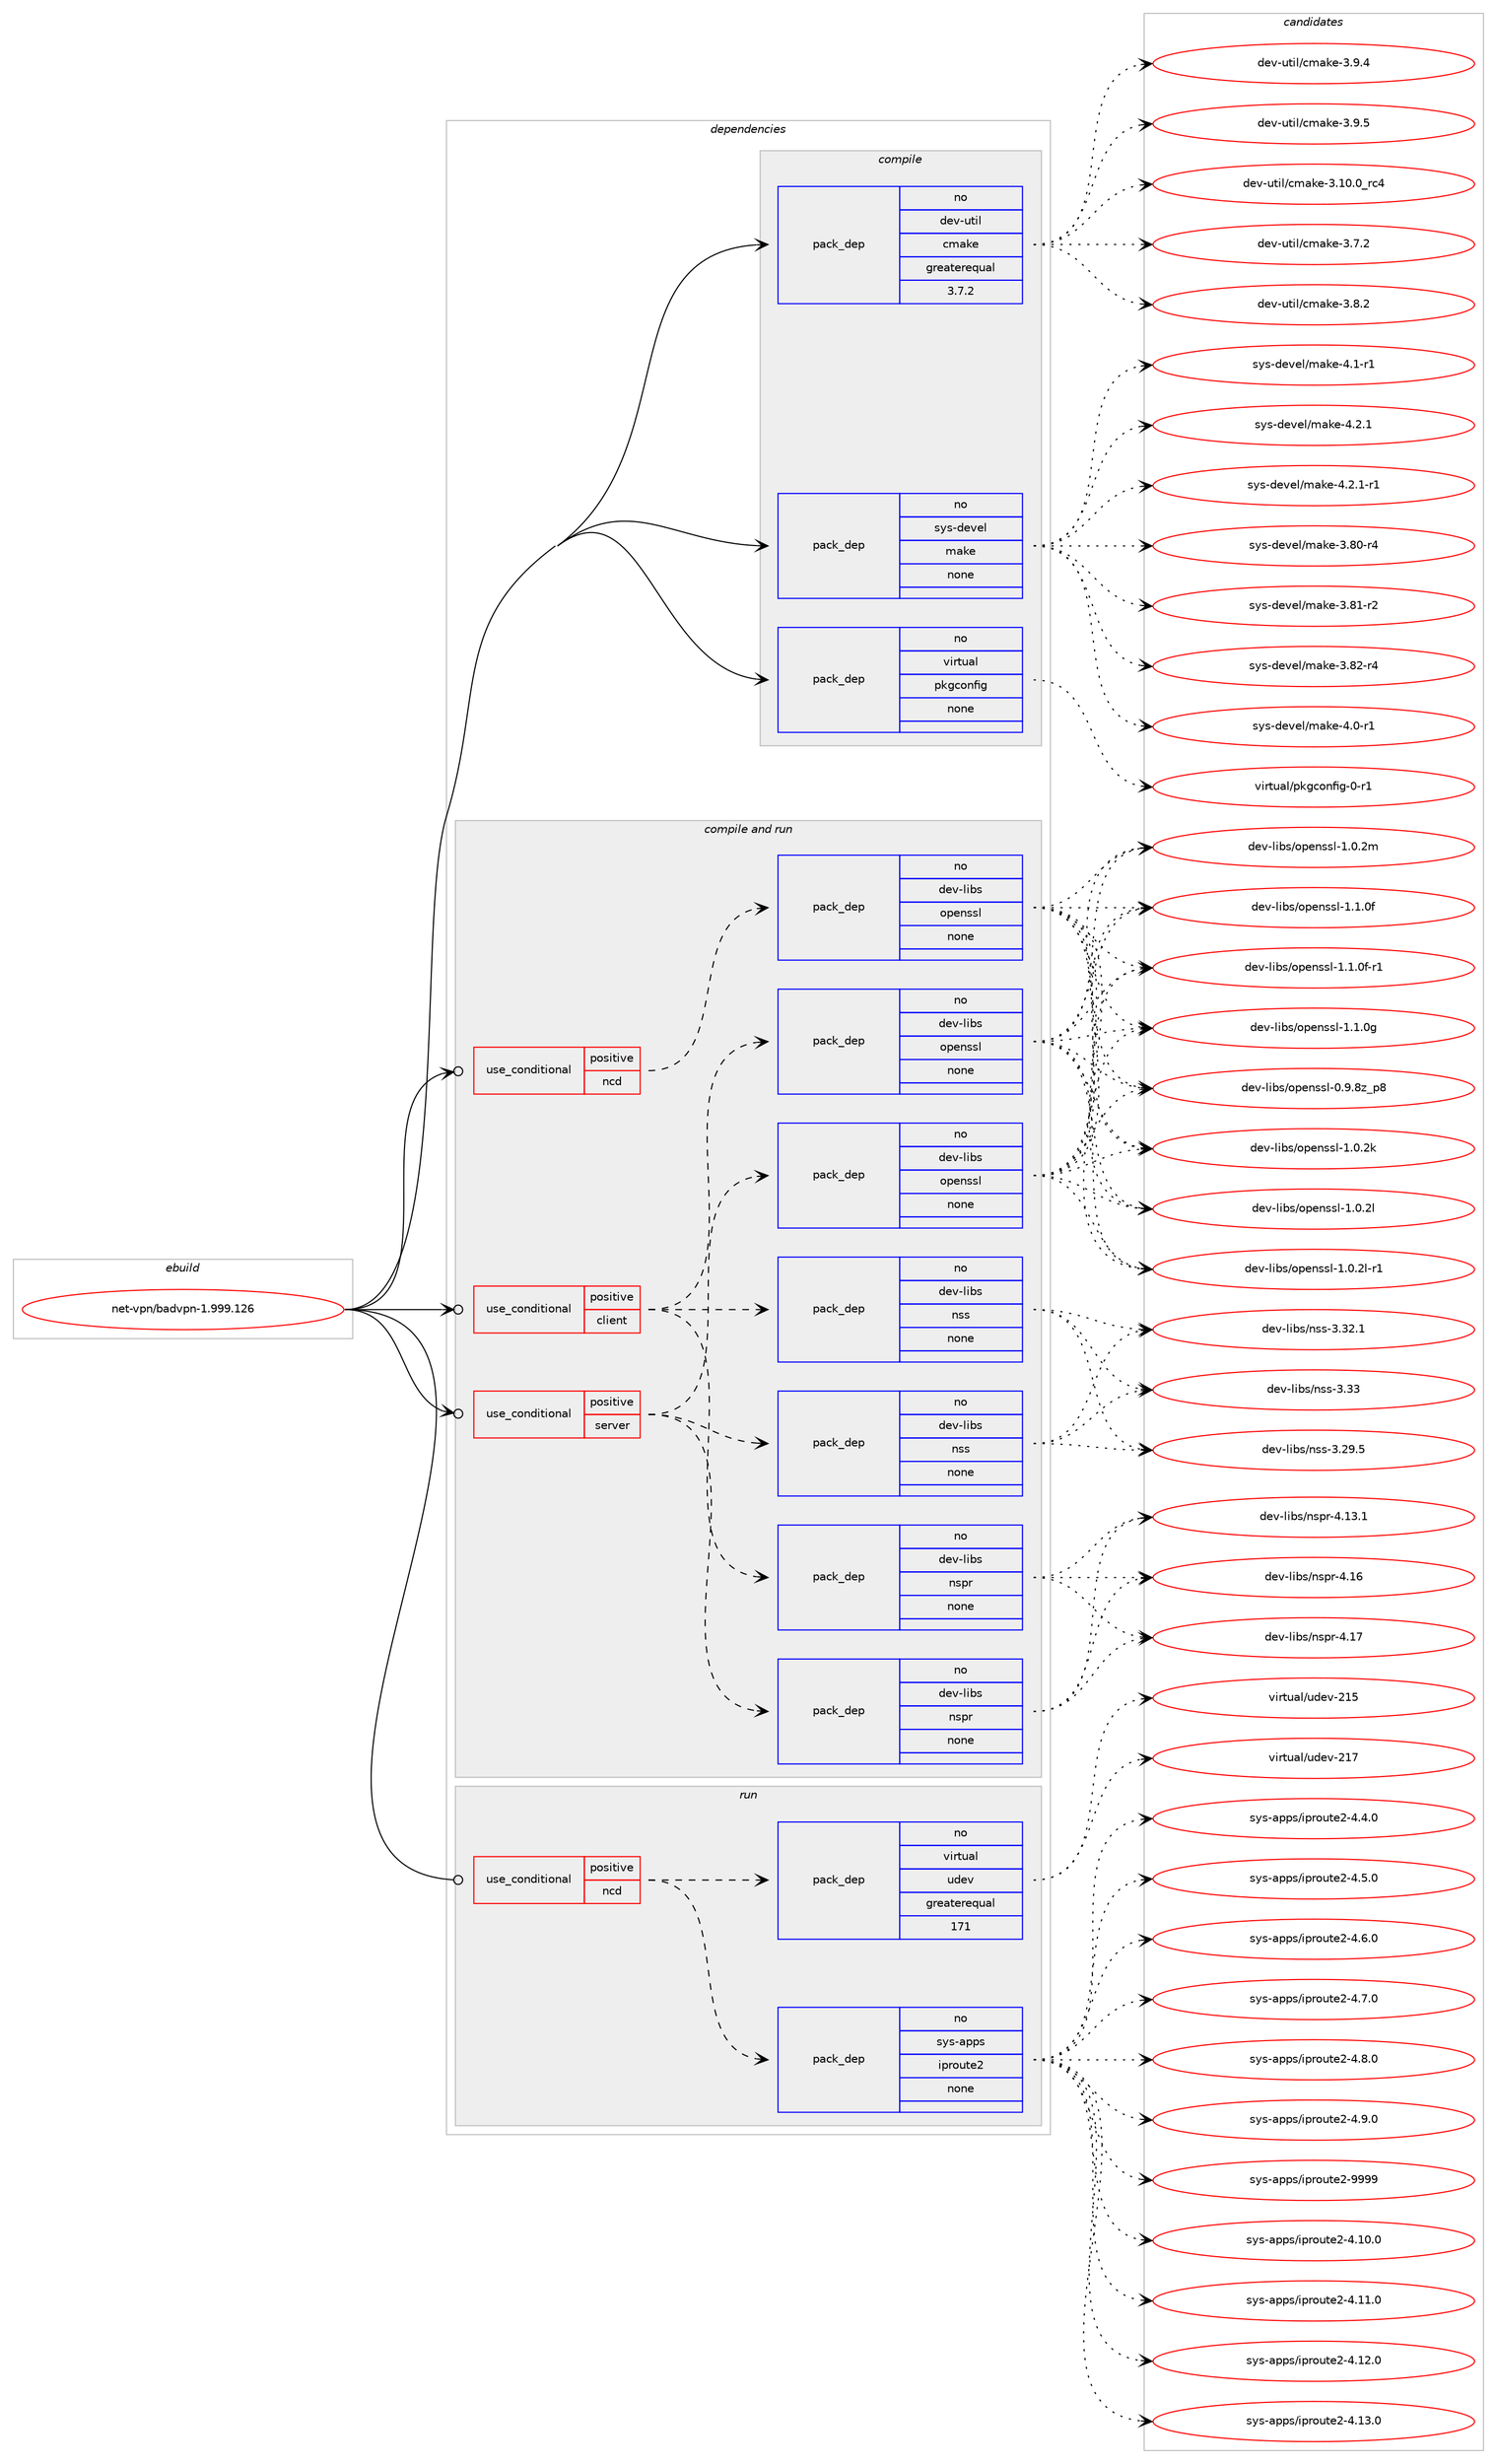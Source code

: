 digraph prolog {

# *************
# Graph options
# *************

newrank=true;
concentrate=true;
compound=true;
graph [rankdir=LR,fontname=Helvetica,fontsize=10,ranksep=1.5];#, ranksep=2.5, nodesep=0.2];
edge  [arrowhead=vee];
node  [fontname=Helvetica,fontsize=10];

# **********
# The ebuild
# **********

subgraph cluster_leftcol {
color=gray;
rank=same;
label=<<i>ebuild</i>>;
id [label="net-vpn/badvpn-1.999.126", color=red, width=4, href="../net-vpn/badvpn-1.999.126.svg"];
}

# ****************
# The dependencies
# ****************

subgraph cluster_midcol {
color=gray;
label=<<i>dependencies</i>>;
subgraph cluster_compile {
fillcolor="#eeeeee";
style=filled;
label=<<i>compile</i>>;
subgraph pack321796 {
dependency437397 [label=<<TABLE BORDER="0" CELLBORDER="1" CELLSPACING="0" CELLPADDING="4" WIDTH="220"><TR><TD ROWSPAN="6" CELLPADDING="30">pack_dep</TD></TR><TR><TD WIDTH="110">no</TD></TR><TR><TD>dev-util</TD></TR><TR><TD>cmake</TD></TR><TR><TD>greaterequal</TD></TR><TR><TD>3.7.2</TD></TR></TABLE>>, shape=none, color=blue];
}
id:e -> dependency437397:w [weight=20,style="solid",arrowhead="vee"];
subgraph pack321797 {
dependency437398 [label=<<TABLE BORDER="0" CELLBORDER="1" CELLSPACING="0" CELLPADDING="4" WIDTH="220"><TR><TD ROWSPAN="6" CELLPADDING="30">pack_dep</TD></TR><TR><TD WIDTH="110">no</TD></TR><TR><TD>sys-devel</TD></TR><TR><TD>make</TD></TR><TR><TD>none</TD></TR><TR><TD></TD></TR></TABLE>>, shape=none, color=blue];
}
id:e -> dependency437398:w [weight=20,style="solid",arrowhead="vee"];
subgraph pack321798 {
dependency437399 [label=<<TABLE BORDER="0" CELLBORDER="1" CELLSPACING="0" CELLPADDING="4" WIDTH="220"><TR><TD ROWSPAN="6" CELLPADDING="30">pack_dep</TD></TR><TR><TD WIDTH="110">no</TD></TR><TR><TD>virtual</TD></TR><TR><TD>pkgconfig</TD></TR><TR><TD>none</TD></TR><TR><TD></TD></TR></TABLE>>, shape=none, color=blue];
}
id:e -> dependency437399:w [weight=20,style="solid",arrowhead="vee"];
}
subgraph cluster_compileandrun {
fillcolor="#eeeeee";
style=filled;
label=<<i>compile and run</i>>;
subgraph cond108020 {
dependency437400 [label=<<TABLE BORDER="0" CELLBORDER="1" CELLSPACING="0" CELLPADDING="4"><TR><TD ROWSPAN="3" CELLPADDING="10">use_conditional</TD></TR><TR><TD>positive</TD></TR><TR><TD>client</TD></TR></TABLE>>, shape=none, color=red];
subgraph pack321799 {
dependency437401 [label=<<TABLE BORDER="0" CELLBORDER="1" CELLSPACING="0" CELLPADDING="4" WIDTH="220"><TR><TD ROWSPAN="6" CELLPADDING="30">pack_dep</TD></TR><TR><TD WIDTH="110">no</TD></TR><TR><TD>dev-libs</TD></TR><TR><TD>nspr</TD></TR><TR><TD>none</TD></TR><TR><TD></TD></TR></TABLE>>, shape=none, color=blue];
}
dependency437400:e -> dependency437401:w [weight=20,style="dashed",arrowhead="vee"];
subgraph pack321800 {
dependency437402 [label=<<TABLE BORDER="0" CELLBORDER="1" CELLSPACING="0" CELLPADDING="4" WIDTH="220"><TR><TD ROWSPAN="6" CELLPADDING="30">pack_dep</TD></TR><TR><TD WIDTH="110">no</TD></TR><TR><TD>dev-libs</TD></TR><TR><TD>nss</TD></TR><TR><TD>none</TD></TR><TR><TD></TD></TR></TABLE>>, shape=none, color=blue];
}
dependency437400:e -> dependency437402:w [weight=20,style="dashed",arrowhead="vee"];
subgraph pack321801 {
dependency437403 [label=<<TABLE BORDER="0" CELLBORDER="1" CELLSPACING="0" CELLPADDING="4" WIDTH="220"><TR><TD ROWSPAN="6" CELLPADDING="30">pack_dep</TD></TR><TR><TD WIDTH="110">no</TD></TR><TR><TD>dev-libs</TD></TR><TR><TD>openssl</TD></TR><TR><TD>none</TD></TR><TR><TD></TD></TR></TABLE>>, shape=none, color=blue];
}
dependency437400:e -> dependency437403:w [weight=20,style="dashed",arrowhead="vee"];
}
id:e -> dependency437400:w [weight=20,style="solid",arrowhead="odotvee"];
subgraph cond108021 {
dependency437404 [label=<<TABLE BORDER="0" CELLBORDER="1" CELLSPACING="0" CELLPADDING="4"><TR><TD ROWSPAN="3" CELLPADDING="10">use_conditional</TD></TR><TR><TD>positive</TD></TR><TR><TD>ncd</TD></TR></TABLE>>, shape=none, color=red];
subgraph pack321802 {
dependency437405 [label=<<TABLE BORDER="0" CELLBORDER="1" CELLSPACING="0" CELLPADDING="4" WIDTH="220"><TR><TD ROWSPAN="6" CELLPADDING="30">pack_dep</TD></TR><TR><TD WIDTH="110">no</TD></TR><TR><TD>dev-libs</TD></TR><TR><TD>openssl</TD></TR><TR><TD>none</TD></TR><TR><TD></TD></TR></TABLE>>, shape=none, color=blue];
}
dependency437404:e -> dependency437405:w [weight=20,style="dashed",arrowhead="vee"];
}
id:e -> dependency437404:w [weight=20,style="solid",arrowhead="odotvee"];
subgraph cond108022 {
dependency437406 [label=<<TABLE BORDER="0" CELLBORDER="1" CELLSPACING="0" CELLPADDING="4"><TR><TD ROWSPAN="3" CELLPADDING="10">use_conditional</TD></TR><TR><TD>positive</TD></TR><TR><TD>server</TD></TR></TABLE>>, shape=none, color=red];
subgraph pack321803 {
dependency437407 [label=<<TABLE BORDER="0" CELLBORDER="1" CELLSPACING="0" CELLPADDING="4" WIDTH="220"><TR><TD ROWSPAN="6" CELLPADDING="30">pack_dep</TD></TR><TR><TD WIDTH="110">no</TD></TR><TR><TD>dev-libs</TD></TR><TR><TD>nspr</TD></TR><TR><TD>none</TD></TR><TR><TD></TD></TR></TABLE>>, shape=none, color=blue];
}
dependency437406:e -> dependency437407:w [weight=20,style="dashed",arrowhead="vee"];
subgraph pack321804 {
dependency437408 [label=<<TABLE BORDER="0" CELLBORDER="1" CELLSPACING="0" CELLPADDING="4" WIDTH="220"><TR><TD ROWSPAN="6" CELLPADDING="30">pack_dep</TD></TR><TR><TD WIDTH="110">no</TD></TR><TR><TD>dev-libs</TD></TR><TR><TD>nss</TD></TR><TR><TD>none</TD></TR><TR><TD></TD></TR></TABLE>>, shape=none, color=blue];
}
dependency437406:e -> dependency437408:w [weight=20,style="dashed",arrowhead="vee"];
subgraph pack321805 {
dependency437409 [label=<<TABLE BORDER="0" CELLBORDER="1" CELLSPACING="0" CELLPADDING="4" WIDTH="220"><TR><TD ROWSPAN="6" CELLPADDING="30">pack_dep</TD></TR><TR><TD WIDTH="110">no</TD></TR><TR><TD>dev-libs</TD></TR><TR><TD>openssl</TD></TR><TR><TD>none</TD></TR><TR><TD></TD></TR></TABLE>>, shape=none, color=blue];
}
dependency437406:e -> dependency437409:w [weight=20,style="dashed",arrowhead="vee"];
}
id:e -> dependency437406:w [weight=20,style="solid",arrowhead="odotvee"];
}
subgraph cluster_run {
fillcolor="#eeeeee";
style=filled;
label=<<i>run</i>>;
subgraph cond108023 {
dependency437410 [label=<<TABLE BORDER="0" CELLBORDER="1" CELLSPACING="0" CELLPADDING="4"><TR><TD ROWSPAN="3" CELLPADDING="10">use_conditional</TD></TR><TR><TD>positive</TD></TR><TR><TD>ncd</TD></TR></TABLE>>, shape=none, color=red];
subgraph pack321806 {
dependency437411 [label=<<TABLE BORDER="0" CELLBORDER="1" CELLSPACING="0" CELLPADDING="4" WIDTH="220"><TR><TD ROWSPAN="6" CELLPADDING="30">pack_dep</TD></TR><TR><TD WIDTH="110">no</TD></TR><TR><TD>sys-apps</TD></TR><TR><TD>iproute2</TD></TR><TR><TD>none</TD></TR><TR><TD></TD></TR></TABLE>>, shape=none, color=blue];
}
dependency437410:e -> dependency437411:w [weight=20,style="dashed",arrowhead="vee"];
subgraph pack321807 {
dependency437412 [label=<<TABLE BORDER="0" CELLBORDER="1" CELLSPACING="0" CELLPADDING="4" WIDTH="220"><TR><TD ROWSPAN="6" CELLPADDING="30">pack_dep</TD></TR><TR><TD WIDTH="110">no</TD></TR><TR><TD>virtual</TD></TR><TR><TD>udev</TD></TR><TR><TD>greaterequal</TD></TR><TR><TD>171</TD></TR></TABLE>>, shape=none, color=blue];
}
dependency437410:e -> dependency437412:w [weight=20,style="dashed",arrowhead="vee"];
}
id:e -> dependency437410:w [weight=20,style="solid",arrowhead="odot"];
}
}

# **************
# The candidates
# **************

subgraph cluster_choices {
rank=same;
color=gray;
label=<<i>candidates</i>>;

subgraph choice321796 {
color=black;
nodesep=1;
choice1001011184511711610510847991099710710145514649484648951149952 [label="dev-util/cmake-3.10.0_rc4", color=red, width=4,href="../dev-util/cmake-3.10.0_rc4.svg"];
choice10010111845117116105108479910997107101455146554650 [label="dev-util/cmake-3.7.2", color=red, width=4,href="../dev-util/cmake-3.7.2.svg"];
choice10010111845117116105108479910997107101455146564650 [label="dev-util/cmake-3.8.2", color=red, width=4,href="../dev-util/cmake-3.8.2.svg"];
choice10010111845117116105108479910997107101455146574652 [label="dev-util/cmake-3.9.4", color=red, width=4,href="../dev-util/cmake-3.9.4.svg"];
choice10010111845117116105108479910997107101455146574653 [label="dev-util/cmake-3.9.5", color=red, width=4,href="../dev-util/cmake-3.9.5.svg"];
dependency437397:e -> choice1001011184511711610510847991099710710145514649484648951149952:w [style=dotted,weight="100"];
dependency437397:e -> choice10010111845117116105108479910997107101455146554650:w [style=dotted,weight="100"];
dependency437397:e -> choice10010111845117116105108479910997107101455146564650:w [style=dotted,weight="100"];
dependency437397:e -> choice10010111845117116105108479910997107101455146574652:w [style=dotted,weight="100"];
dependency437397:e -> choice10010111845117116105108479910997107101455146574653:w [style=dotted,weight="100"];
}
subgraph choice321797 {
color=black;
nodesep=1;
choice11512111545100101118101108471099710710145514656484511452 [label="sys-devel/make-3.80-r4", color=red, width=4,href="../sys-devel/make-3.80-r4.svg"];
choice11512111545100101118101108471099710710145514656494511450 [label="sys-devel/make-3.81-r2", color=red, width=4,href="../sys-devel/make-3.81-r2.svg"];
choice11512111545100101118101108471099710710145514656504511452 [label="sys-devel/make-3.82-r4", color=red, width=4,href="../sys-devel/make-3.82-r4.svg"];
choice115121115451001011181011084710997107101455246484511449 [label="sys-devel/make-4.0-r1", color=red, width=4,href="../sys-devel/make-4.0-r1.svg"];
choice115121115451001011181011084710997107101455246494511449 [label="sys-devel/make-4.1-r1", color=red, width=4,href="../sys-devel/make-4.1-r1.svg"];
choice115121115451001011181011084710997107101455246504649 [label="sys-devel/make-4.2.1", color=red, width=4,href="../sys-devel/make-4.2.1.svg"];
choice1151211154510010111810110847109971071014552465046494511449 [label="sys-devel/make-4.2.1-r1", color=red, width=4,href="../sys-devel/make-4.2.1-r1.svg"];
dependency437398:e -> choice11512111545100101118101108471099710710145514656484511452:w [style=dotted,weight="100"];
dependency437398:e -> choice11512111545100101118101108471099710710145514656494511450:w [style=dotted,weight="100"];
dependency437398:e -> choice11512111545100101118101108471099710710145514656504511452:w [style=dotted,weight="100"];
dependency437398:e -> choice115121115451001011181011084710997107101455246484511449:w [style=dotted,weight="100"];
dependency437398:e -> choice115121115451001011181011084710997107101455246494511449:w [style=dotted,weight="100"];
dependency437398:e -> choice115121115451001011181011084710997107101455246504649:w [style=dotted,weight="100"];
dependency437398:e -> choice1151211154510010111810110847109971071014552465046494511449:w [style=dotted,weight="100"];
}
subgraph choice321798 {
color=black;
nodesep=1;
choice11810511411611797108471121071039911111010210510345484511449 [label="virtual/pkgconfig-0-r1", color=red, width=4,href="../virtual/pkgconfig-0-r1.svg"];
dependency437399:e -> choice11810511411611797108471121071039911111010210510345484511449:w [style=dotted,weight="100"];
}
subgraph choice321799 {
color=black;
nodesep=1;
choice10010111845108105981154711011511211445524649514649 [label="dev-libs/nspr-4.13.1", color=red, width=4,href="../dev-libs/nspr-4.13.1.svg"];
choice1001011184510810598115471101151121144552464954 [label="dev-libs/nspr-4.16", color=red, width=4,href="../dev-libs/nspr-4.16.svg"];
choice1001011184510810598115471101151121144552464955 [label="dev-libs/nspr-4.17", color=red, width=4,href="../dev-libs/nspr-4.17.svg"];
dependency437401:e -> choice10010111845108105981154711011511211445524649514649:w [style=dotted,weight="100"];
dependency437401:e -> choice1001011184510810598115471101151121144552464954:w [style=dotted,weight="100"];
dependency437401:e -> choice1001011184510810598115471101151121144552464955:w [style=dotted,weight="100"];
}
subgraph choice321800 {
color=black;
nodesep=1;
choice10010111845108105981154711011511545514650574653 [label="dev-libs/nss-3.29.5", color=red, width=4,href="../dev-libs/nss-3.29.5.svg"];
choice10010111845108105981154711011511545514651504649 [label="dev-libs/nss-3.32.1", color=red, width=4,href="../dev-libs/nss-3.32.1.svg"];
choice1001011184510810598115471101151154551465151 [label="dev-libs/nss-3.33", color=red, width=4,href="../dev-libs/nss-3.33.svg"];
dependency437402:e -> choice10010111845108105981154711011511545514650574653:w [style=dotted,weight="100"];
dependency437402:e -> choice10010111845108105981154711011511545514651504649:w [style=dotted,weight="100"];
dependency437402:e -> choice1001011184510810598115471101151154551465151:w [style=dotted,weight="100"];
}
subgraph choice321801 {
color=black;
nodesep=1;
choice1001011184510810598115471111121011101151151084548465746561229511256 [label="dev-libs/openssl-0.9.8z_p8", color=red, width=4,href="../dev-libs/openssl-0.9.8z_p8.svg"];
choice100101118451081059811547111112101110115115108454946484650107 [label="dev-libs/openssl-1.0.2k", color=red, width=4,href="../dev-libs/openssl-1.0.2k.svg"];
choice100101118451081059811547111112101110115115108454946484650108 [label="dev-libs/openssl-1.0.2l", color=red, width=4,href="../dev-libs/openssl-1.0.2l.svg"];
choice1001011184510810598115471111121011101151151084549464846501084511449 [label="dev-libs/openssl-1.0.2l-r1", color=red, width=4,href="../dev-libs/openssl-1.0.2l-r1.svg"];
choice100101118451081059811547111112101110115115108454946484650109 [label="dev-libs/openssl-1.0.2m", color=red, width=4,href="../dev-libs/openssl-1.0.2m.svg"];
choice100101118451081059811547111112101110115115108454946494648102 [label="dev-libs/openssl-1.1.0f", color=red, width=4,href="../dev-libs/openssl-1.1.0f.svg"];
choice1001011184510810598115471111121011101151151084549464946481024511449 [label="dev-libs/openssl-1.1.0f-r1", color=red, width=4,href="../dev-libs/openssl-1.1.0f-r1.svg"];
choice100101118451081059811547111112101110115115108454946494648103 [label="dev-libs/openssl-1.1.0g", color=red, width=4,href="../dev-libs/openssl-1.1.0g.svg"];
dependency437403:e -> choice1001011184510810598115471111121011101151151084548465746561229511256:w [style=dotted,weight="100"];
dependency437403:e -> choice100101118451081059811547111112101110115115108454946484650107:w [style=dotted,weight="100"];
dependency437403:e -> choice100101118451081059811547111112101110115115108454946484650108:w [style=dotted,weight="100"];
dependency437403:e -> choice1001011184510810598115471111121011101151151084549464846501084511449:w [style=dotted,weight="100"];
dependency437403:e -> choice100101118451081059811547111112101110115115108454946484650109:w [style=dotted,weight="100"];
dependency437403:e -> choice100101118451081059811547111112101110115115108454946494648102:w [style=dotted,weight="100"];
dependency437403:e -> choice1001011184510810598115471111121011101151151084549464946481024511449:w [style=dotted,weight="100"];
dependency437403:e -> choice100101118451081059811547111112101110115115108454946494648103:w [style=dotted,weight="100"];
}
subgraph choice321802 {
color=black;
nodesep=1;
choice1001011184510810598115471111121011101151151084548465746561229511256 [label="dev-libs/openssl-0.9.8z_p8", color=red, width=4,href="../dev-libs/openssl-0.9.8z_p8.svg"];
choice100101118451081059811547111112101110115115108454946484650107 [label="dev-libs/openssl-1.0.2k", color=red, width=4,href="../dev-libs/openssl-1.0.2k.svg"];
choice100101118451081059811547111112101110115115108454946484650108 [label="dev-libs/openssl-1.0.2l", color=red, width=4,href="../dev-libs/openssl-1.0.2l.svg"];
choice1001011184510810598115471111121011101151151084549464846501084511449 [label="dev-libs/openssl-1.0.2l-r1", color=red, width=4,href="../dev-libs/openssl-1.0.2l-r1.svg"];
choice100101118451081059811547111112101110115115108454946484650109 [label="dev-libs/openssl-1.0.2m", color=red, width=4,href="../dev-libs/openssl-1.0.2m.svg"];
choice100101118451081059811547111112101110115115108454946494648102 [label="dev-libs/openssl-1.1.0f", color=red, width=4,href="../dev-libs/openssl-1.1.0f.svg"];
choice1001011184510810598115471111121011101151151084549464946481024511449 [label="dev-libs/openssl-1.1.0f-r1", color=red, width=4,href="../dev-libs/openssl-1.1.0f-r1.svg"];
choice100101118451081059811547111112101110115115108454946494648103 [label="dev-libs/openssl-1.1.0g", color=red, width=4,href="../dev-libs/openssl-1.1.0g.svg"];
dependency437405:e -> choice1001011184510810598115471111121011101151151084548465746561229511256:w [style=dotted,weight="100"];
dependency437405:e -> choice100101118451081059811547111112101110115115108454946484650107:w [style=dotted,weight="100"];
dependency437405:e -> choice100101118451081059811547111112101110115115108454946484650108:w [style=dotted,weight="100"];
dependency437405:e -> choice1001011184510810598115471111121011101151151084549464846501084511449:w [style=dotted,weight="100"];
dependency437405:e -> choice100101118451081059811547111112101110115115108454946484650109:w [style=dotted,weight="100"];
dependency437405:e -> choice100101118451081059811547111112101110115115108454946494648102:w [style=dotted,weight="100"];
dependency437405:e -> choice1001011184510810598115471111121011101151151084549464946481024511449:w [style=dotted,weight="100"];
dependency437405:e -> choice100101118451081059811547111112101110115115108454946494648103:w [style=dotted,weight="100"];
}
subgraph choice321803 {
color=black;
nodesep=1;
choice10010111845108105981154711011511211445524649514649 [label="dev-libs/nspr-4.13.1", color=red, width=4,href="../dev-libs/nspr-4.13.1.svg"];
choice1001011184510810598115471101151121144552464954 [label="dev-libs/nspr-4.16", color=red, width=4,href="../dev-libs/nspr-4.16.svg"];
choice1001011184510810598115471101151121144552464955 [label="dev-libs/nspr-4.17", color=red, width=4,href="../dev-libs/nspr-4.17.svg"];
dependency437407:e -> choice10010111845108105981154711011511211445524649514649:w [style=dotted,weight="100"];
dependency437407:e -> choice1001011184510810598115471101151121144552464954:w [style=dotted,weight="100"];
dependency437407:e -> choice1001011184510810598115471101151121144552464955:w [style=dotted,weight="100"];
}
subgraph choice321804 {
color=black;
nodesep=1;
choice10010111845108105981154711011511545514650574653 [label="dev-libs/nss-3.29.5", color=red, width=4,href="../dev-libs/nss-3.29.5.svg"];
choice10010111845108105981154711011511545514651504649 [label="dev-libs/nss-3.32.1", color=red, width=4,href="../dev-libs/nss-3.32.1.svg"];
choice1001011184510810598115471101151154551465151 [label="dev-libs/nss-3.33", color=red, width=4,href="../dev-libs/nss-3.33.svg"];
dependency437408:e -> choice10010111845108105981154711011511545514650574653:w [style=dotted,weight="100"];
dependency437408:e -> choice10010111845108105981154711011511545514651504649:w [style=dotted,weight="100"];
dependency437408:e -> choice1001011184510810598115471101151154551465151:w [style=dotted,weight="100"];
}
subgraph choice321805 {
color=black;
nodesep=1;
choice1001011184510810598115471111121011101151151084548465746561229511256 [label="dev-libs/openssl-0.9.8z_p8", color=red, width=4,href="../dev-libs/openssl-0.9.8z_p8.svg"];
choice100101118451081059811547111112101110115115108454946484650107 [label="dev-libs/openssl-1.0.2k", color=red, width=4,href="../dev-libs/openssl-1.0.2k.svg"];
choice100101118451081059811547111112101110115115108454946484650108 [label="dev-libs/openssl-1.0.2l", color=red, width=4,href="../dev-libs/openssl-1.0.2l.svg"];
choice1001011184510810598115471111121011101151151084549464846501084511449 [label="dev-libs/openssl-1.0.2l-r1", color=red, width=4,href="../dev-libs/openssl-1.0.2l-r1.svg"];
choice100101118451081059811547111112101110115115108454946484650109 [label="dev-libs/openssl-1.0.2m", color=red, width=4,href="../dev-libs/openssl-1.0.2m.svg"];
choice100101118451081059811547111112101110115115108454946494648102 [label="dev-libs/openssl-1.1.0f", color=red, width=4,href="../dev-libs/openssl-1.1.0f.svg"];
choice1001011184510810598115471111121011101151151084549464946481024511449 [label="dev-libs/openssl-1.1.0f-r1", color=red, width=4,href="../dev-libs/openssl-1.1.0f-r1.svg"];
choice100101118451081059811547111112101110115115108454946494648103 [label="dev-libs/openssl-1.1.0g", color=red, width=4,href="../dev-libs/openssl-1.1.0g.svg"];
dependency437409:e -> choice1001011184510810598115471111121011101151151084548465746561229511256:w [style=dotted,weight="100"];
dependency437409:e -> choice100101118451081059811547111112101110115115108454946484650107:w [style=dotted,weight="100"];
dependency437409:e -> choice100101118451081059811547111112101110115115108454946484650108:w [style=dotted,weight="100"];
dependency437409:e -> choice1001011184510810598115471111121011101151151084549464846501084511449:w [style=dotted,weight="100"];
dependency437409:e -> choice100101118451081059811547111112101110115115108454946484650109:w [style=dotted,weight="100"];
dependency437409:e -> choice100101118451081059811547111112101110115115108454946494648102:w [style=dotted,weight="100"];
dependency437409:e -> choice1001011184510810598115471111121011101151151084549464946481024511449:w [style=dotted,weight="100"];
dependency437409:e -> choice100101118451081059811547111112101110115115108454946494648103:w [style=dotted,weight="100"];
}
subgraph choice321806 {
color=black;
nodesep=1;
choice1151211154597112112115471051121141111171161015045524649484648 [label="sys-apps/iproute2-4.10.0", color=red, width=4,href="../sys-apps/iproute2-4.10.0.svg"];
choice1151211154597112112115471051121141111171161015045524649494648 [label="sys-apps/iproute2-4.11.0", color=red, width=4,href="../sys-apps/iproute2-4.11.0.svg"];
choice1151211154597112112115471051121141111171161015045524649504648 [label="sys-apps/iproute2-4.12.0", color=red, width=4,href="../sys-apps/iproute2-4.12.0.svg"];
choice1151211154597112112115471051121141111171161015045524649514648 [label="sys-apps/iproute2-4.13.0", color=red, width=4,href="../sys-apps/iproute2-4.13.0.svg"];
choice11512111545971121121154710511211411111711610150455246524648 [label="sys-apps/iproute2-4.4.0", color=red, width=4,href="../sys-apps/iproute2-4.4.0.svg"];
choice11512111545971121121154710511211411111711610150455246534648 [label="sys-apps/iproute2-4.5.0", color=red, width=4,href="../sys-apps/iproute2-4.5.0.svg"];
choice11512111545971121121154710511211411111711610150455246544648 [label="sys-apps/iproute2-4.6.0", color=red, width=4,href="../sys-apps/iproute2-4.6.0.svg"];
choice11512111545971121121154710511211411111711610150455246554648 [label="sys-apps/iproute2-4.7.0", color=red, width=4,href="../sys-apps/iproute2-4.7.0.svg"];
choice11512111545971121121154710511211411111711610150455246564648 [label="sys-apps/iproute2-4.8.0", color=red, width=4,href="../sys-apps/iproute2-4.8.0.svg"];
choice11512111545971121121154710511211411111711610150455246574648 [label="sys-apps/iproute2-4.9.0", color=red, width=4,href="../sys-apps/iproute2-4.9.0.svg"];
choice115121115459711211211547105112114111117116101504557575757 [label="sys-apps/iproute2-9999", color=red, width=4,href="../sys-apps/iproute2-9999.svg"];
dependency437411:e -> choice1151211154597112112115471051121141111171161015045524649484648:w [style=dotted,weight="100"];
dependency437411:e -> choice1151211154597112112115471051121141111171161015045524649494648:w [style=dotted,weight="100"];
dependency437411:e -> choice1151211154597112112115471051121141111171161015045524649504648:w [style=dotted,weight="100"];
dependency437411:e -> choice1151211154597112112115471051121141111171161015045524649514648:w [style=dotted,weight="100"];
dependency437411:e -> choice11512111545971121121154710511211411111711610150455246524648:w [style=dotted,weight="100"];
dependency437411:e -> choice11512111545971121121154710511211411111711610150455246534648:w [style=dotted,weight="100"];
dependency437411:e -> choice11512111545971121121154710511211411111711610150455246544648:w [style=dotted,weight="100"];
dependency437411:e -> choice11512111545971121121154710511211411111711610150455246554648:w [style=dotted,weight="100"];
dependency437411:e -> choice11512111545971121121154710511211411111711610150455246564648:w [style=dotted,weight="100"];
dependency437411:e -> choice11512111545971121121154710511211411111711610150455246574648:w [style=dotted,weight="100"];
dependency437411:e -> choice115121115459711211211547105112114111117116101504557575757:w [style=dotted,weight="100"];
}
subgraph choice321807 {
color=black;
nodesep=1;
choice118105114116117971084711710010111845504953 [label="virtual/udev-215", color=red, width=4,href="../virtual/udev-215.svg"];
choice118105114116117971084711710010111845504955 [label="virtual/udev-217", color=red, width=4,href="../virtual/udev-217.svg"];
dependency437412:e -> choice118105114116117971084711710010111845504953:w [style=dotted,weight="100"];
dependency437412:e -> choice118105114116117971084711710010111845504955:w [style=dotted,weight="100"];
}
}

}
